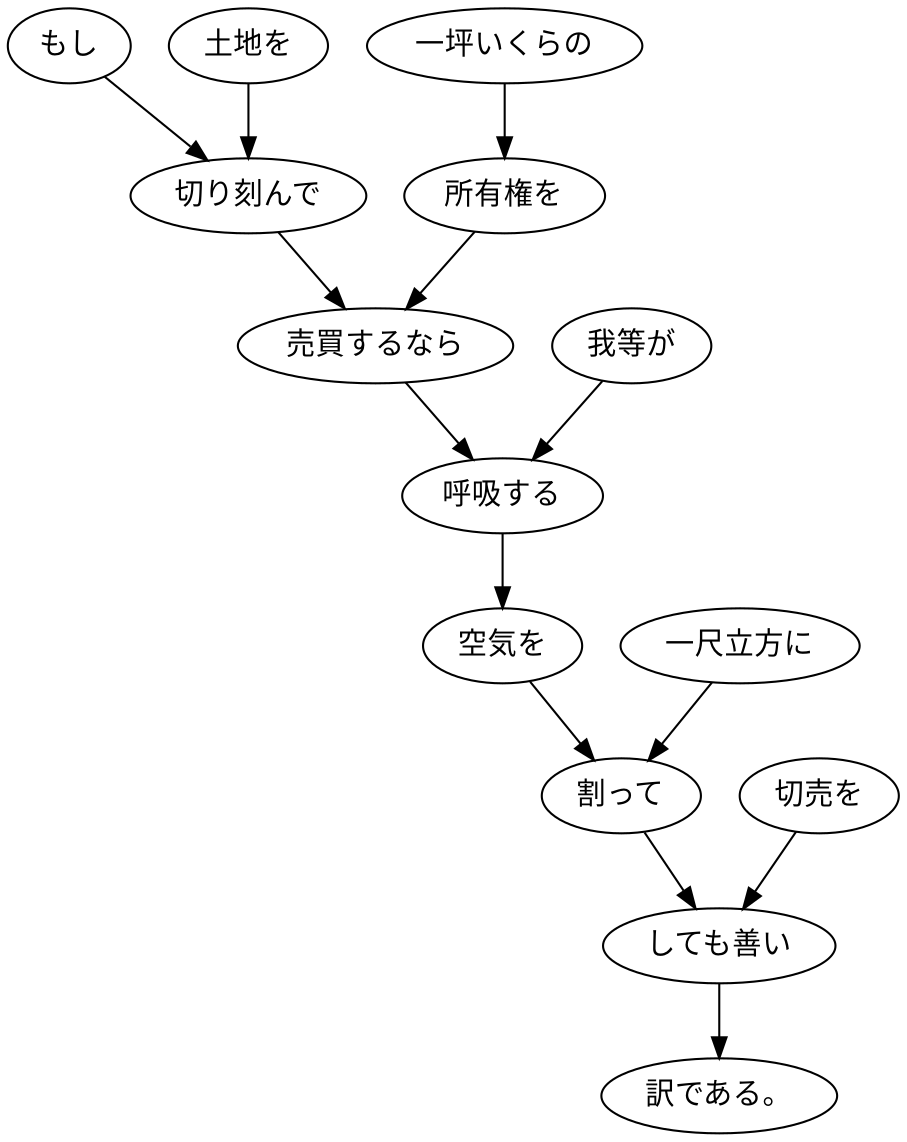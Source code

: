 digraph graph2063 {
	node0 [label="もし"];
	node1 [label="土地を"];
	node2 [label="切り刻んで"];
	node3 [label="一坪いくらの"];
	node4 [label="所有権を"];
	node5 [label="売買するなら"];
	node6 [label="我等が"];
	node7 [label="呼吸する"];
	node8 [label="空気を"];
	node9 [label="一尺立方に"];
	node10 [label="割って"];
	node11 [label="切売を"];
	node12 [label="しても善い"];
	node13 [label="訳である。"];
	node0 -> node2;
	node1 -> node2;
	node2 -> node5;
	node3 -> node4;
	node4 -> node5;
	node5 -> node7;
	node6 -> node7;
	node7 -> node8;
	node8 -> node10;
	node9 -> node10;
	node10 -> node12;
	node11 -> node12;
	node12 -> node13;
}
